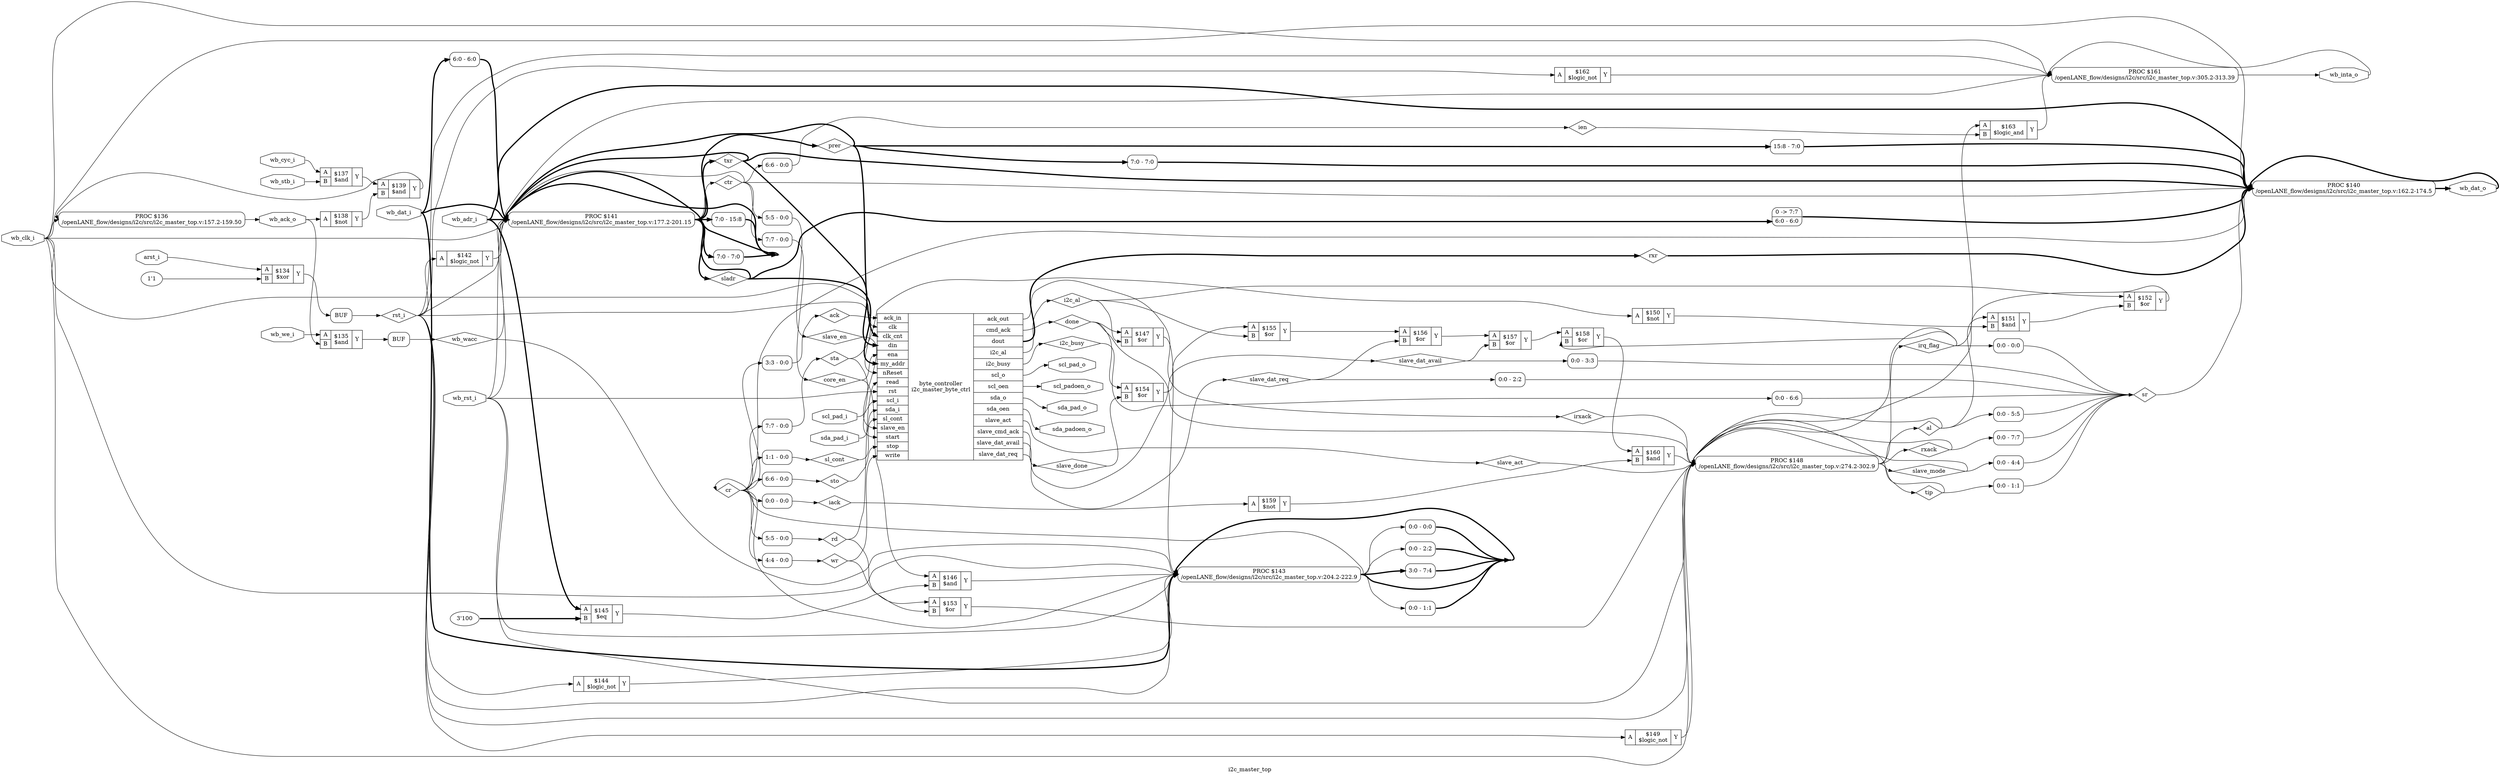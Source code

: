 digraph "i2c_master_top" {
label="i2c_master_top";
rankdir="LR";
remincross=true;
n21 [ shape=diamond, label="slave_dat_avail", color="black", fontcolor="black" ];
n22 [ shape=diamond, label="slave_dat_req", color="black", fontcolor="black" ];
n40 [ shape=diamond, label="iack", color="black", fontcolor="black" ];
n41 [ shape=diamond, label="sl_cont", color="black", fontcolor="black" ];
n42 [ shape=diamond, label="ack", color="black", fontcolor="black" ];
n43 [ shape=diamond, label="wr", color="black", fontcolor="black" ];
n44 [ shape=diamond, label="rd", color="black", fontcolor="black" ];
n45 [ shape=diamond, label="sto", color="black", fontcolor="black" ];
n46 [ shape=diamond, label="sta", color="black", fontcolor="black" ];
n47 [ shape=diamond, label="wb_wacc", color="black", fontcolor="black" ];
n48 [ shape=diamond, label="rst_i", color="black", fontcolor="black" ];
n49 [ shape=diamond, label="slave_act", color="black", fontcolor="black" ];
n50 [ shape=diamond, label="slave_mode", color="black", fontcolor="black" ];
n51 [ shape=diamond, label="al", color="black", fontcolor="black" ];
n52 [ shape=diamond, label="i2c_al", color="black", fontcolor="black" ];
n53 [ shape=diamond, label="i2c_busy", color="black", fontcolor="black" ];
n54 [ shape=diamond, label="irq_flag", color="black", fontcolor="black" ];
n55 [ shape=diamond, label="tip", color="black", fontcolor="black" ];
n56 [ shape=diamond, label="rxack", color="black", fontcolor="black" ];
n57 [ shape=diamond, label="irxack", color="black", fontcolor="black" ];
n58 [ shape=diamond, label="slave_en", color="black", fontcolor="black" ];
n59 [ shape=diamond, label="ien", color="black", fontcolor="black" ];
n60 [ shape=diamond, label="core_en", color="black", fontcolor="black" ];
n61 [ shape=diamond, label="slave_done", color="black", fontcolor="black" ];
n62 [ shape=diamond, label="done", color="black", fontcolor="black" ];
n63 [ shape=diamond, label="sladr", color="black", fontcolor="black" ];
n64 [ shape=diamond, label="sr", color="black", fontcolor="black" ];
n65 [ shape=diamond, label="cr", color="black", fontcolor="black" ];
n66 [ shape=diamond, label="rxr", color="black", fontcolor="black" ];
n67 [ shape=diamond, label="txr", color="black", fontcolor="black" ];
n68 [ shape=diamond, label="ctr", color="black", fontcolor="black" ];
n69 [ shape=diamond, label="prer", color="black", fontcolor="black" ];
n70 [ shape=octagon, label="sda_padoen_o", color="black", fontcolor="black" ];
n71 [ shape=octagon, label="sda_pad_o", color="black", fontcolor="black" ];
n72 [ shape=octagon, label="sda_pad_i", color="black", fontcolor="black" ];
n73 [ shape=octagon, label="scl_padoen_o", color="black", fontcolor="black" ];
n74 [ shape=octagon, label="scl_pad_o", color="black", fontcolor="black" ];
n75 [ shape=octagon, label="scl_pad_i", color="black", fontcolor="black" ];
n76 [ shape=octagon, label="wb_inta_o", color="black", fontcolor="black" ];
n77 [ shape=octagon, label="wb_ack_o", color="black", fontcolor="black" ];
n78 [ shape=octagon, label="wb_cyc_i", color="black", fontcolor="black" ];
n79 [ shape=octagon, label="wb_stb_i", color="black", fontcolor="black" ];
n80 [ shape=octagon, label="wb_we_i", color="black", fontcolor="black" ];
n81 [ shape=octagon, label="wb_dat_o", color="black", fontcolor="black" ];
n82 [ shape=octagon, label="wb_dat_i", color="black", fontcolor="black" ];
n83 [ shape=octagon, label="wb_adr_i", color="black", fontcolor="black" ];
n84 [ shape=octagon, label="arst_i", color="black", fontcolor="black" ];
n85 [ shape=octagon, label="wb_rst_i", color="black", fontcolor="black" ];
n86 [ shape=octagon, label="wb_clk_i", color="black", fontcolor="black" ];
c90 [ shape=record, label="{{<p87> A|<p88> B}|$163\n$logic_and|{<p89> Y}}" ];
c91 [ shape=record, label="{{<p87> A}|$162\n$logic_not|{<p89> Y}}" ];
c92 [ shape=record, label="{{<p87> A|<p88> B}|$160\n$and|{<p89> Y}}" ];
c93 [ shape=record, label="{{<p87> A}|$159\n$not|{<p89> Y}}" ];
c94 [ shape=record, label="{{<p87> A|<p88> B}|$158\n$or|{<p89> Y}}" ];
c95 [ shape=record, label="{{<p87> A|<p88> B}|$157\n$or|{<p89> Y}}" ];
c96 [ shape=record, label="{{<p87> A|<p88> B}|$156\n$or|{<p89> Y}}" ];
c97 [ shape=record, label="{{<p87> A|<p88> B}|$155\n$or|{<p89> Y}}" ];
c98 [ shape=record, label="{{<p87> A|<p88> B}|$154\n$or|{<p89> Y}}" ];
c99 [ shape=record, label="{{<p87> A|<p88> B}|$153\n$or|{<p89> Y}}" ];
c100 [ shape=record, label="{{<p87> A|<p88> B}|$152\n$or|{<p89> Y}}" ];
c101 [ shape=record, label="{{<p87> A|<p88> B}|$151\n$and|{<p89> Y}}" ];
c102 [ shape=record, label="{{<p87> A}|$150\n$not|{<p89> Y}}" ];
c103 [ shape=record, label="{{<p87> A}|$149\n$logic_not|{<p89> Y}}" ];
c126 [ shape=record, label="{{<p104> ack_in|<p105> clk|<p106> clk_cnt|<p107> din|<p108> ena|<p109> my_addr|<p110> nReset|<p111> read|<p112> rst|<p113> scl_i|<p114> sda_i|<p41> sl_cont|<p58> slave_en|<p115> start|<p116> stop|<p117> write}|byte_controller\ni2c_master_byte_ctrl|{<p118> ack_out|<p119> cmd_ack|<p120> dout|<p52> i2c_al|<p53> i2c_busy|<p121> scl_o|<p122> scl_oen|<p123> sda_o|<p124> sda_oen|<p49> slave_act|<p125> slave_cmd_ack|<p21> slave_dat_avail|<p22> slave_dat_req}}" ];
c127 [ shape=record, label="{{<p87> A|<p88> B}|$147\n$or|{<p89> Y}}" ];
c128 [ shape=record, label="{{<p87> A|<p88> B}|$146\n$and|{<p89> Y}}" ];
v0 [ label="3'100" ];
c129 [ shape=record, label="{{<p87> A|<p88> B}|$145\n$eq|{<p89> Y}}" ];
c130 [ shape=record, label="{{<p87> A}|$144\n$logic_not|{<p89> Y}}" ];
c131 [ shape=record, label="{{<p87> A}|$142\n$logic_not|{<p89> Y}}" ];
c132 [ shape=record, label="{{<p87> A|<p88> B}|$139\n$and|{<p89> Y}}" ];
c133 [ shape=record, label="{{<p87> A}|$138\n$not|{<p89> Y}}" ];
c134 [ shape=record, label="{{<p87> A|<p88> B}|$137\n$and|{<p89> Y}}" ];
c135 [ shape=record, label="{{<p87> A|<p88> B}|$135\n$and|{<p89> Y}}" ];
v1 [ label="1'1" ];
c136 [ shape=record, label="{{<p87> A|<p88> B}|$134\n$xor|{<p89> Y}}" ];
p2 [shape=box, style=rounded, label="PROC $161\n/openLANE_flow/designs/i2c/src/i2c_master_top.v:305.2-313.39"];
p3 [shape=box, style=rounded, label="PROC $148\n/openLANE_flow/designs/i2c/src/i2c_master_top.v:274.2-302.9"];
x5 [ shape=record, style=rounded, label="<s0> 0:0 - 1:1 " ];
x6 [ shape=record, style=rounded, label="<s0> 0:0 - 0:0 " ];
x7 [ shape=record, style=rounded, label="<s0> 0:0 - 2:2 " ];
x8 [ shape=record, style=rounded, label="<s0> 3:0 - 7:4 " ];
p4 [shape=box, style=rounded, label="PROC $143\n/openLANE_flow/designs/i2c/src/i2c_master_top.v:204.2-222.9"];
x10 [ shape=record, style=rounded, label="<s0> 6:0 - 6:0 " ];
x11 [ shape=record, style=rounded, label="<s0> 7:0 - 7:0 " ];
x12 [ shape=record, style=rounded, label="<s0> 7:0 - 15:8 " ];
p9 [shape=box, style=rounded, label="PROC $141\n/openLANE_flow/designs/i2c/src/i2c_master_top.v:177.2-201.15"];
x14 [ shape=record, style=rounded, label="<s0> 15:8 - 7:0 " ];
x15 [ shape=record, style=rounded, label="<s0> 7:0 - 7:0 " ];
x16 [ shape=record, style=rounded, label="0 -&gt; 7:7 |<s0> 6:0 - 6:0 " ];
p13 [shape=box, style=rounded, label="PROC $140\n/openLANE_flow/designs/i2c/src/i2c_master_top.v:162.2-174.5"];
p17 [shape=box, style=rounded, label="PROC $136\n/openLANE_flow/designs/i2c/src/i2c_master_top.v:157.2-159.50"];
x18 [shape=box, style=rounded, label="BUF"];
x19 [shape=box, style=rounded, label="BUF"];
x20 [ shape=record, style=rounded, label="<s0> 7:7 - 0:0 " ];
x21 [ shape=record, style=rounded, label="<s0> 6:6 - 0:0 " ];
x22 [ shape=record, style=rounded, label="<s0> 5:5 - 0:0 " ];
x23 [ shape=record, style=rounded, label="<s0> 4:4 - 0:0 " ];
x24 [ shape=record, style=rounded, label="<s0> 3:3 - 0:0 " ];
x25 [ shape=record, style=rounded, label="<s0> 1:1 - 0:0 " ];
x26 [ shape=record, style=rounded, label="<s0> 0:0 - 0:0 " ];
x27 [ shape=record, style=rounded, label="<s0> 7:7 - 0:0 " ];
x28 [ shape=record, style=rounded, label="<s0> 6:6 - 0:0 " ];
x29 [ shape=record, style=rounded, label="<s0> 5:5 - 0:0 " ];
x30 [ shape=record, style=rounded, label="<s0> 0:0 - 7:7 " ];
x31 [ shape=record, style=rounded, label="<s0> 0:0 - 6:6 " ];
x32 [ shape=record, style=rounded, label="<s0> 0:0 - 5:5 " ];
x33 [ shape=record, style=rounded, label="<s0> 0:0 - 4:4 " ];
x34 [ shape=record, style=rounded, label="<s0> 0:0 - 3:3 " ];
x35 [ shape=record, style=rounded, label="<s0> 0:0 - 2:2 " ];
x36 [ shape=record, style=rounded, label="<s0> 0:0 - 1:1 " ];
x37 [ shape=record, style=rounded, label="<s0> 0:0 - 0:0 " ];
c90:p89:e -> p2:w [color="black", label=""];
c98:p89:e -> c97:p87:w [color="black", label=""];
c99:p89:e -> p3:w [color="black", label=""];
c100:p89:e -> p3:w [color="black", label=""];
c101:p89:e -> c100:p88:w [color="black", label=""];
c102:p89:e -> c101:p88:w [color="black", label=""];
c103:p89:e -> p3:w [color="black", label=""];
c91:p89:e -> p2:w [color="black", label=""];
c126:p21:e -> n21:w [color="black", label=""];
n21:e -> c95:p88:w [color="black", label=""];
n21:e -> x34:w [color="black", label=""];
c126:p22:e -> n22:w [color="black", label=""];
n22:e -> c96:p88:w [color="black", label=""];
n22:e -> x35:w [color="black", label=""];
c127:p89:e -> p4:w [color="black", label=""];
c128:p89:e -> p4:w [color="black", label=""];
c129:p89:e -> c128:p88:w [color="black", label=""];
c130:p89:e -> p4:w [color="black", label=""];
n27 [ shape=point ];
p4:e -> n27:w [color="black", style="setlinewidth(3)", label=""];
x5:s0:e -> n27:w [color="black", style="setlinewidth(3)", label=""];
x6:s0:e -> n27:w [color="black", style="setlinewidth(3)", label=""];
x7:s0:e -> n27:w [color="black", style="setlinewidth(3)", label=""];
x8:s0:e -> n27:w [color="black", style="setlinewidth(3)", label=""];
n27:e -> p4:w [color="black", style="setlinewidth(3)", label=""];
c131:p89:e -> p9:w [color="black", label=""];
n32 [ shape=point ];
p9:e -> n32:w [color="black", style="setlinewidth(3)", label=""];
x11:s0:e -> n32:w [color="black", style="setlinewidth(3)", label=""];
x12:s0:e -> n32:w [color="black", style="setlinewidth(3)", label=""];
n32:e -> p9:w [color="black", style="setlinewidth(3)", label=""];
c132:p89:e -> p17:w [color="black", label=""];
c133:p89:e -> c132:p88:w [color="black", label=""];
c134:p89:e -> c132:p87:w [color="black", label=""];
c135:p89:e -> x19:w:w [color="black", label=""];
c136:p89:e -> x18:w:w [color="black", label=""];
c92:p89:e -> p3:w [color="black", label=""];
x26:e -> n40:w [color="black", label=""];
n40:e -> c93:p87:w [color="black", label=""];
x25:e -> n41:w [color="black", label=""];
n41:e -> c126:p41:w [color="black", label=""];
x24:e -> n42:w [color="black", label=""];
n42:e -> c126:p104:w [color="black", label=""];
x23:e -> n43:w [color="black", label=""];
n43:e -> c126:p117:w [color="black", label=""];
n43:e -> c99:p88:w [color="black", label=""];
x22:e -> n44:w [color="black", label=""];
n44:e -> c126:p111:w [color="black", label=""];
n44:e -> c99:p87:w [color="black", label=""];
x21:e -> n45:w [color="black", label=""];
n45:e -> c126:p116:w [color="black", label=""];
x20:e -> n46:w [color="black", label=""];
n46:e -> c102:p87:w [color="black", label=""];
n46:e -> c126:p115:w [color="black", label=""];
x19:e:e -> n47:w [color="black", label=""];
n47:e -> p4:w [color="black", label=""];
n47:e -> p9:w [color="black", label=""];
x18:e:e -> n48:w [color="black", label=""];
n48:e -> c103:p87:w [color="black", label=""];
n48:e -> c126:p110:w [color="black", label=""];
n48:e -> c130:p87:w [color="black", label=""];
n48:e -> c131:p87:w [color="black", label=""];
n48:e -> c91:p87:w [color="black", label=""];
n48:e -> p2:w [color="black", label=""];
n48:e -> p3:w [color="black", label=""];
n48:e -> p4:w [color="black", label=""];
n48:e -> p9:w [color="black", label=""];
c126:p49:e -> n49:w [color="black", label=""];
n49:e -> p3:w [color="black", label=""];
c93:p89:e -> c92:p88:w [color="black", label=""];
p3:e -> n50:w [color="black", label=""];
n50:e -> p3:w [color="black", label=""];
n50:e -> x33:w [color="black", label=""];
p3:e -> n51:w [color="black", label=""];
n51:e -> c101:p87:w [color="black", label=""];
n51:e -> p3:w [color="black", label=""];
n51:e -> x32:w [color="black", label=""];
c126:p52:e -> n52:w [color="black", label=""];
n52:e -> c100:p87:w [color="black", label=""];
n52:e -> c127:p88:w [color="black", label=""];
n52:e -> c97:p88:w [color="black", label=""];
c126:p53:e -> n53:w [color="black", label=""];
n53:e -> x31:w [color="black", label=""];
p3:e -> n54:w [color="black", label=""];
n54:e -> c90:p87:w [color="black", label=""];
n54:e -> c94:p88:w [color="black", label=""];
n54:e -> p3:w [color="black", label=""];
n54:e -> x37:w [color="black", label=""];
p3:e -> n55:w [color="black", label=""];
n55:e -> p3:w [color="black", label=""];
n55:e -> x36:w [color="black", label=""];
p3:e -> n56:w [color="black", label=""];
n56:e -> p3:w [color="black", label=""];
n56:e -> x30:w [color="black", label=""];
c126:p118:e -> n57:w [color="black", label=""];
n57:e -> p3:w [color="black", label=""];
x29:e -> n58:w [color="black", label=""];
n58:e -> c126:p58:w [color="black", label=""];
x28:e -> n59:w [color="black", label=""];
n59:e -> c90:p88:w [color="black", label=""];
c94:p89:e -> c92:p87:w [color="black", label=""];
x27:e -> n60:w [color="black", label=""];
n60:e -> c126:p108:w [color="black", label=""];
n60:e -> c128:p87:w [color="black", label=""];
c126:p125:e -> n61:w [color="black", label=""];
n61:e -> c98:p88:w [color="black", label=""];
c126:p119:e -> n62:w [color="black", label=""];
n62:e -> c127:p87:w [color="black", label=""];
n62:e -> c98:p87:w [color="black", label=""];
n62:e -> p3:w [color="black", label=""];
p9:e -> n63:w [color="black", style="setlinewidth(3)", label=""];
n63:e -> c126:p109:w [color="black", style="setlinewidth(3)", label=""];
n63:e -> p9:w [color="black", style="setlinewidth(3)", label=""];
n63:e -> x16:s0:w [color="black", style="setlinewidth(3)", label=""];
x30:s0:e -> n64:w [color="black", label=""];
x31:s0:e -> n64:w [color="black", label=""];
x32:s0:e -> n64:w [color="black", label=""];
x33:s0:e -> n64:w [color="black", label=""];
x34:s0:e -> n64:w [color="black", label=""];
x35:s0:e -> n64:w [color="black", label=""];
x36:s0:e -> n64:w [color="black", label=""];
x37:s0:e -> n64:w [color="black", label=""];
n64:e -> p13:w [color="black", label=""];
p4:e -> n65:w [color="black", label=""];
n65:e -> p13:w [color="black", label=""];
n65:e -> p4:w [color="black", label=""];
n65:e -> x20:s0:w [color="black", label=""];
n65:e -> x21:s0:w [color="black", label=""];
n65:e -> x22:s0:w [color="black", label=""];
n65:e -> x23:s0:w [color="black", label=""];
n65:e -> x24:s0:w [color="black", label=""];
n65:e -> x25:s0:w [color="black", label=""];
n65:e -> x26:s0:w [color="black", label=""];
c126:p120:e -> n66:w [color="black", style="setlinewidth(3)", label=""];
n66:e -> p13:w [color="black", style="setlinewidth(3)", label=""];
p9:e -> n67:w [color="black", style="setlinewidth(3)", label=""];
n67:e -> c126:p107:w [color="black", style="setlinewidth(3)", label=""];
n67:e -> p13:w [color="black", style="setlinewidth(3)", label=""];
n67:e -> p9:w [color="black", style="setlinewidth(3)", label=""];
p9:e -> n68:w [color="black", label=""];
n68:e -> p13:w [color="black", label=""];
n68:e -> p9:w [color="black", label=""];
n68:e -> x27:s0:w [color="black", label=""];
n68:e -> x28:s0:w [color="black", label=""];
n68:e -> x29:s0:w [color="black", label=""];
p9:e -> n69:w [color="black", style="setlinewidth(3)", label=""];
n69:e -> c126:p106:w [color="black", style="setlinewidth(3)", label=""];
n69:e -> p9:w [color="black", style="setlinewidth(3)", label=""];
n69:e -> x14:s0:w [color="black", style="setlinewidth(3)", label=""];
n69:e -> x15:s0:w [color="black", style="setlinewidth(3)", label=""];
c95:p89:e -> c94:p87:w [color="black", label=""];
c126:p124:e -> n70:w [color="black", label=""];
c126:p123:e -> n71:w [color="black", label=""];
n72:e -> c126:p114:w [color="black", label=""];
c126:p122:e -> n73:w [color="black", label=""];
c126:p121:e -> n74:w [color="black", label=""];
n75:e -> c126:p113:w [color="black", label=""];
p2:e -> n76:w [color="black", label=""];
n76:e -> p2:w [color="black", label=""];
p17:e -> n77:w [color="black", label=""];
n77:e -> c133:p87:w [color="black", label=""];
n77:e -> c135:p88:w [color="black", label=""];
n78:e -> c134:p87:w [color="black", label=""];
n79:e -> c134:p88:w [color="black", label=""];
c96:p89:e -> c95:p87:w [color="black", label=""];
n80:e -> c135:p87:w [color="black", label=""];
p13:e -> n81:w [color="black", style="setlinewidth(3)", label=""];
n81:e -> p13:w [color="black", style="setlinewidth(3)", label=""];
n82:e -> p4:w [color="black", style="setlinewidth(3)", label=""];
n82:e -> p9:w [color="black", style="setlinewidth(3)", label=""];
n82:e -> x10:s0:w [color="black", style="setlinewidth(3)", label=""];
n83:e -> c129:p87:w [color="black", style="setlinewidth(3)", label=""];
n83:e -> p13:w [color="black", style="setlinewidth(3)", label=""];
n83:e -> p9:w [color="black", style="setlinewidth(3)", label=""];
n84:e -> c136:p87:w [color="black", label=""];
n85:e -> c126:p112:w [color="black", label=""];
n85:e -> p2:w [color="black", label=""];
n85:e -> p3:w [color="black", label=""];
n85:e -> p4:w [color="black", label=""];
n85:e -> p9:w [color="black", label=""];
n86:e -> c126:p105:w [color="black", label=""];
n86:e -> p13:w [color="black", label=""];
n86:e -> p17:w [color="black", label=""];
n86:e -> p2:w [color="black", label=""];
n86:e -> p3:w [color="black", label=""];
n86:e -> p4:w [color="black", label=""];
n86:e -> p9:w [color="black", label=""];
c97:p89:e -> c96:p87:w [color="black", label=""];
v0:e -> c129:p88:w [color="black", style="setlinewidth(3)", label=""];
v1:e -> c136:p88:w [color="black", label=""];
x10:e -> p9:w [color="black", style="setlinewidth(3)", label=""];
p9:e -> x11:w [color="black", style="setlinewidth(3)", label=""];
p9:e -> x12:w [color="black", style="setlinewidth(3)", label=""];
x14:e -> p13:w [color="black", style="setlinewidth(3)", label=""];
x15:e -> p13:w [color="black", style="setlinewidth(3)", label=""];
x16:e -> p13:w [color="black", style="setlinewidth(3)", label=""];
p4:e -> x5:w [color="black", label=""];
p4:e -> x6:w [color="black", label=""];
p4:e -> x7:w [color="black", label=""];
p4:e -> x8:w [color="black", style="setlinewidth(3)", label=""];
}
